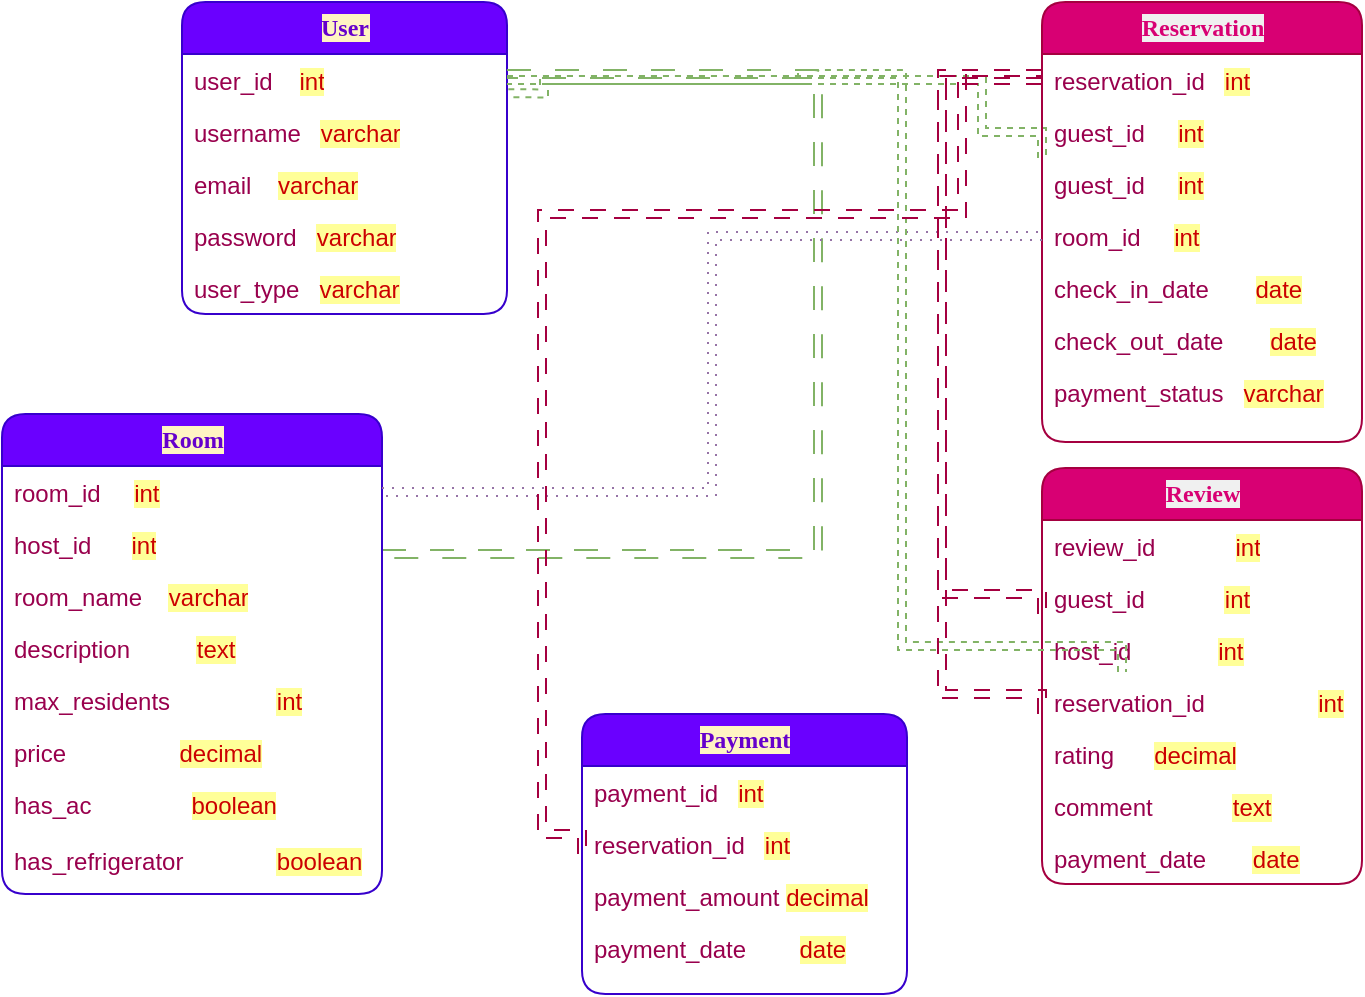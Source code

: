<mxfile version="21.3.2" type="github">
  <diagram name="Page-1" id="b520641d-4fe3-3701-9064-5fc419738815">
    <mxGraphModel dx="956" dy="509" grid="1" gridSize="10" guides="1" tooltips="1" connect="1" arrows="1" fold="1" page="1" pageScale="1" pageWidth="1100" pageHeight="850" background="none" math="0" shadow="0">
      <root>
        <mxCell id="0" />
        <mxCell id="1" parent="0" />
        <mxCell id="21ea969265ad0168-6" value="&lt;b style=&quot;background-color: rgb(255, 244, 195);&quot;&gt;&lt;font color=&quot;#6600cc&quot;&gt;User &lt;/font&gt;&lt;/b&gt;" style="swimlane;html=1;fontStyle=0;childLayout=stackLayout;horizontal=1;startSize=26;fillColor=#6a00ff;horizontalStack=0;resizeParent=1;resizeLast=0;collapsible=1;marginBottom=0;swimlaneFillColor=#ffffff;align=center;rounded=1;shadow=0;comic=0;labelBackgroundColor=none;strokeWidth=1;fontFamily=Verdana;fontSize=12;fontColor=#ffffff;strokeColor=#3700CC;" parent="1" vertex="1">
          <mxGeometry x="130" y="74" width="162.5" height="156" as="geometry">
            <mxRectangle x="160" y="74" width="70" height="30" as="alternateBounds" />
          </mxGeometry>
        </mxCell>
        <mxCell id="21ea969265ad0168-7" value="&lt;div style=&quot;text-align: right;&quot;&gt;&lt;font style=&quot;background-color: initial;&quot; color=&quot;#99004d&quot;&gt;user_id&lt;span style=&quot;white-space: pre;&quot;&gt;	&lt;/span&gt;&lt;span style=&quot;white-space: pre;&quot;&gt;	&lt;/span&gt;&lt;span style=&quot;white-space: pre;&quot;&gt;	&lt;/span&gt;&lt;span style=&quot;white-space: pre;&quot;&gt;	&lt;/span&gt;&lt;/font&gt;&lt;font style=&quot;background-color: rgb(255, 255, 153);&quot; color=&quot;#cc0000&quot;&gt;int&lt;/font&gt;&lt;/div&gt;" style="text;html=1;strokeColor=none;fillColor=none;spacingLeft=4;spacingRight=4;whiteSpace=wrap;overflow=hidden;rotatable=0;points=[[0,0.5],[1,0.5]];portConstraint=eastwest;" parent="21ea969265ad0168-6" vertex="1">
          <mxGeometry y="26" width="162.5" height="26" as="geometry" />
        </mxCell>
        <mxCell id="21ea969265ad0168-8" value="&lt;font color=&quot;#99004d&quot;&gt;username&amp;nbsp;&lt;/font&gt;&lt;span style=&quot;color: rgb(153, 0, 77); white-space: pre;&quot;&gt;	&lt;/span&gt;&lt;span style=&quot;color: rgb(153, 0, 77); white-space: pre;&quot;&gt;	&lt;/span&gt;&lt;font color=&quot;#cc0000&quot;&gt;&lt;span style=&quot;background-color: rgb(255, 255, 153);&quot;&gt;varchar&lt;/span&gt;&lt;/font&gt;" style="text;html=1;strokeColor=none;fillColor=none;spacingLeft=4;spacingRight=4;whiteSpace=wrap;overflow=hidden;rotatable=0;points=[[0,0.5],[1,0.5]];portConstraint=eastwest;" parent="21ea969265ad0168-6" vertex="1">
          <mxGeometry y="52" width="162.5" height="26" as="geometry" />
        </mxCell>
        <mxCell id="21ea969265ad0168-9" value="&lt;font color=&quot;#99004d&quot;&gt;email &lt;span style=&quot;white-space: pre;&quot;&gt;	&lt;/span&gt;&lt;span style=&quot;white-space: pre;&quot;&gt;	&lt;/span&gt;&lt;span style=&quot;white-space: pre;&quot;&gt;	&lt;/span&gt;&lt;/font&gt;&lt;font style=&quot;background-color: rgb(255, 255, 153);&quot; color=&quot;#cc0000&quot;&gt;varchar&lt;/font&gt;" style="text;html=1;strokeColor=none;fillColor=none;spacingLeft=4;spacingRight=4;whiteSpace=wrap;overflow=hidden;rotatable=0;points=[[0,0.5],[1,0.5]];portConstraint=eastwest;" parent="21ea969265ad0168-6" vertex="1">
          <mxGeometry y="78" width="162.5" height="26" as="geometry" />
        </mxCell>
        <mxCell id="WIoTZI1E3ftE0DfnmjJr-2" value="&lt;sup&gt;&lt;font style=&quot;font-size: 12px;&quot;&gt;&lt;font color=&quot;#99004d&quot;&gt;password &lt;span style=&quot;white-space: pre;&quot;&gt;	&lt;/span&gt;&lt;span style=&quot;white-space: pre;&quot;&gt;	&lt;/span&gt;&lt;/font&gt;&lt;span style=&quot;background-color: rgb(255, 255, 153);&quot;&gt;&lt;font color=&quot;#cc0000&quot;&gt;varchar&lt;/font&gt;&lt;/span&gt;&lt;/font&gt;&lt;/sup&gt;" style="text;html=1;strokeColor=none;fillColor=none;spacingLeft=4;spacingRight=4;whiteSpace=wrap;overflow=hidden;rotatable=0;points=[[0,0.5],[1,0.5]];portConstraint=eastwest;" vertex="1" parent="21ea969265ad0168-6">
          <mxGeometry y="104" width="162.5" height="26" as="geometry" />
        </mxCell>
        <mxCell id="WIoTZI1E3ftE0DfnmjJr-3" value="&lt;font color=&quot;#99004d&quot;&gt;user_type &lt;span style=&quot;white-space: pre;&quot;&gt;	&lt;/span&gt;&lt;span style=&quot;white-space: pre;&quot;&gt;	&lt;/span&gt;&lt;/font&gt;&lt;span style=&quot;background-color: rgb(255, 255, 153);&quot;&gt;&lt;font color=&quot;#cc0000&quot;&gt;varchar&lt;/font&gt;&lt;/span&gt;" style="text;html=1;strokeColor=none;fillColor=none;spacingLeft=4;spacingRight=4;whiteSpace=wrap;overflow=hidden;rotatable=0;points=[[0,0.5],[1,0.5]];portConstraint=eastwest;" vertex="1" parent="21ea969265ad0168-6">
          <mxGeometry y="130" width="162.5" height="26" as="geometry" />
        </mxCell>
        <mxCell id="21ea969265ad0168-10" value="&lt;b style=&quot;background-color: rgb(240, 240, 240);&quot;&gt;&lt;font color=&quot;#d80073&quot;&gt;Reservation&lt;/font&gt;&lt;/b&gt;" style="swimlane;html=1;fontStyle=0;childLayout=stackLayout;horizontal=1;startSize=26;fillColor=#D80073;horizontalStack=0;resizeParent=1;resizeLast=0;collapsible=1;marginBottom=0;swimlaneFillColor=#ffffff;align=center;rounded=1;shadow=0;comic=0;labelBackgroundColor=none;strokeWidth=1;fontFamily=Verdana;fontSize=12;fontColor=#ffffff;strokeColor=#A50040;" parent="1" vertex="1">
          <mxGeometry x="560" y="74" width="160" height="220" as="geometry" />
        </mxCell>
        <mxCell id="21ea969265ad0168-11" value="&lt;font color=&quot;#99004d&quot;&gt;reservation_id &lt;/font&gt;&lt;span style=&quot;color: rgb(153, 0, 77); white-space: pre;&quot;&gt;	&lt;/span&gt;&lt;span style=&quot;color: rgb(153, 0, 77); white-space: pre;&quot;&gt;	&lt;/span&gt;&lt;font style=&quot;background-color: rgb(255, 255, 153);&quot; color=&quot;#cc0000&quot;&gt;int&lt;/font&gt;" style="text;html=1;strokeColor=none;fillColor=none;spacingLeft=4;spacingRight=4;whiteSpace=wrap;overflow=hidden;rotatable=0;points=[[0,0.5],[1,0.5]];portConstraint=eastwest;" parent="21ea969265ad0168-10" vertex="1">
          <mxGeometry y="26" width="160" height="26" as="geometry" />
        </mxCell>
        <mxCell id="WIoTZI1E3ftE0DfnmjJr-33" value="&lt;font color=&quot;#99004d&quot;&gt;guest_id &lt;span style=&quot;white-space: pre;&quot;&gt;	&lt;/span&gt;&lt;span style=&quot;white-space: pre;&quot;&gt;	&lt;/span&gt;&lt;span style=&quot;white-space: pre;&quot;&gt;	&lt;/span&gt;&lt;span style=&quot;white-space: pre;&quot;&gt;	&lt;/span&gt;&lt;/font&gt;&lt;font style=&quot;background-color: rgb(255, 255, 153);&quot; color=&quot;#cc0000&quot;&gt;int&lt;/font&gt;" style="text;html=1;strokeColor=none;fillColor=none;spacingLeft=4;spacingRight=4;whiteSpace=wrap;overflow=hidden;rotatable=0;points=[[0,0.5],[1,0.5]];portConstraint=eastwest;" vertex="1" parent="21ea969265ad0168-10">
          <mxGeometry y="52" width="160" height="26" as="geometry" />
        </mxCell>
        <mxCell id="21ea969265ad0168-12" value="&lt;font color=&quot;#99004d&quot;&gt;guest_id &lt;span style=&quot;white-space: pre;&quot;&gt;	&lt;/span&gt;&lt;span style=&quot;white-space: pre;&quot;&gt;	&lt;/span&gt;&lt;span style=&quot;white-space: pre;&quot;&gt;	&lt;/span&gt;&lt;span style=&quot;white-space: pre;&quot;&gt;	&lt;/span&gt;&lt;/font&gt;&lt;font style=&quot;background-color: rgb(255, 255, 153);&quot; color=&quot;#cc0000&quot;&gt;int&lt;/font&gt;" style="text;html=1;strokeColor=none;fillColor=none;spacingLeft=4;spacingRight=4;whiteSpace=wrap;overflow=hidden;rotatable=0;points=[[0,0.5],[1,0.5]];portConstraint=eastwest;" parent="21ea969265ad0168-10" vertex="1">
          <mxGeometry y="78" width="160" height="26" as="geometry" />
        </mxCell>
        <mxCell id="21ea969265ad0168-52" value="&lt;font color=&quot;#99004d&quot;&gt;room_id &lt;span style=&quot;white-space: pre;&quot;&gt;	&lt;/span&gt;&lt;span style=&quot;white-space: pre;&quot;&gt;	&lt;/span&gt;&lt;span style=&quot;white-space: pre;&quot;&gt;	&lt;/span&gt;&lt;span style=&quot;white-space: pre;&quot;&gt;	&lt;/span&gt;&lt;/font&gt;&lt;font style=&quot;background-color: rgb(255, 255, 153);&quot; color=&quot;#cc0000&quot;&gt;int&lt;/font&gt;" style="text;html=1;strokeColor=none;fillColor=none;spacingLeft=4;spacingRight=4;whiteSpace=wrap;overflow=hidden;rotatable=0;points=[[0,0.5],[1,0.5]];portConstraint=eastwest;" parent="21ea969265ad0168-10" vertex="1">
          <mxGeometry y="104" width="160" height="26" as="geometry" />
        </mxCell>
        <mxCell id="21ea969265ad0168-13" value="&lt;font color=&quot;#99004d&quot;&gt;check_in_date &lt;span style=&quot;white-space: pre;&quot;&gt;	&lt;/span&gt;&amp;nbsp; &amp;nbsp; &amp;nbsp;&lt;/font&gt;&lt;font style=&quot;background-color: rgb(255, 255, 153);&quot; color=&quot;#cc0000&quot;&gt;date&lt;/font&gt;" style="text;html=1;strokeColor=none;fillColor=none;spacingLeft=4;spacingRight=4;whiteSpace=wrap;overflow=hidden;rotatable=0;points=[[0,0.5],[1,0.5]];portConstraint=eastwest;" parent="21ea969265ad0168-10" vertex="1">
          <mxGeometry y="130" width="160" height="26" as="geometry" />
        </mxCell>
        <mxCell id="WIoTZI1E3ftE0DfnmjJr-23" value="&lt;font color=&quot;#99004d&quot;&gt;check_out_date &lt;span style=&quot;white-space: pre;&quot;&gt;	&lt;/span&gt;&amp;nbsp; &amp;nbsp; &amp;nbsp;&lt;/font&gt;&lt;font style=&quot;background-color: rgb(255, 255, 153);&quot; color=&quot;#cc0000&quot;&gt;date&lt;/font&gt;" style="text;html=1;strokeColor=none;fillColor=none;spacingLeft=4;spacingRight=4;whiteSpace=wrap;overflow=hidden;rotatable=0;points=[[0,0.5],[1,0.5]];portConstraint=eastwest;" vertex="1" parent="21ea969265ad0168-10">
          <mxGeometry y="156" width="160" height="26" as="geometry" />
        </mxCell>
        <mxCell id="WIoTZI1E3ftE0DfnmjJr-24" value="&lt;font color=&quot;#99004d&quot;&gt;payment_status&amp;nbsp;&lt;span style=&quot;white-space: pre;&quot;&gt;	&lt;/span&gt;&amp;nbsp;&lt;/font&gt;&lt;font style=&quot;background-color: rgb(255, 255, 153);&quot; color=&quot;#cc0000&quot;&gt;varchar&lt;/font&gt;" style="text;html=1;strokeColor=none;fillColor=none;spacingLeft=4;spacingRight=4;whiteSpace=wrap;overflow=hidden;rotatable=0;points=[[0,0.5],[1,0.5]];portConstraint=eastwest;" vertex="1" parent="21ea969265ad0168-10">
          <mxGeometry y="182" width="160" height="38" as="geometry" />
        </mxCell>
        <mxCell id="21ea969265ad0168-35" style="edgeStyle=orthogonalEdgeStyle;html=1;labelBackgroundColor=none;startFill=0;endFill=1;fontFamily=Verdana;fontSize=12;shape=link;dashed=1;dashPattern=12 12;fillColor=#d5e8d4;gradientColor=#97d077;strokeColor=#82b366;" parent="1" source="WIoTZI1E3ftE0DfnmjJr-7" target="21ea969265ad0168-7" edge="1">
          <mxGeometry relative="1" as="geometry">
            <Array as="points">
              <mxPoint x="448" y="350" />
              <mxPoint x="448" y="110" />
            </Array>
            <mxPoint x="230.0" y="320" as="sourcePoint" />
          </mxGeometry>
        </mxCell>
        <mxCell id="WIoTZI1E3ftE0DfnmjJr-5" value="&lt;font color=&quot;#6600cc&quot;&gt;&lt;span style=&quot;background-color: rgb(255, 244, 195);&quot;&gt;&lt;b&gt;Room&lt;/b&gt;&lt;/span&gt;&lt;/font&gt;" style="swimlane;html=1;fontStyle=0;childLayout=stackLayout;horizontal=1;startSize=26;fillColor=#6a00ff;horizontalStack=0;resizeParent=1;resizeLast=0;collapsible=1;marginBottom=0;swimlaneFillColor=#ffffff;align=center;rounded=1;shadow=0;comic=0;labelBackgroundColor=none;strokeWidth=1;fontFamily=Verdana;fontSize=12;fontColor=#ffffff;strokeColor=#3700CC;" vertex="1" parent="1">
          <mxGeometry x="40" y="280" width="190" height="240" as="geometry">
            <mxRectangle x="160" y="74" width="70" height="30" as="alternateBounds" />
          </mxGeometry>
        </mxCell>
        <mxCell id="WIoTZI1E3ftE0DfnmjJr-6" value="&lt;div style=&quot;text-align: right;&quot;&gt;&lt;font style=&quot;background-color: initial;&quot; color=&quot;#99004d&quot;&gt;room_id&lt;span style=&quot;white-space: pre;&quot;&gt;	&lt;/span&gt;&lt;span style=&quot;white-space: pre;&quot;&gt;	&lt;/span&gt;&lt;span style=&quot;white-space: pre;&quot;&gt;	&lt;/span&gt;&lt;span style=&quot;white-space: pre;&quot;&gt;	&lt;span style=&quot;white-space: pre;&quot;&gt;	&lt;/span&gt;&lt;/span&gt;&lt;/font&gt;&lt;font style=&quot;background-color: rgb(255, 255, 153);&quot; color=&quot;#cc0000&quot;&gt;int&lt;/font&gt;&lt;/div&gt;" style="text;html=1;strokeColor=none;fillColor=none;spacingLeft=4;spacingRight=4;whiteSpace=wrap;overflow=hidden;rotatable=0;points=[[0,0.5],[1,0.5]];portConstraint=eastwest;" vertex="1" parent="WIoTZI1E3ftE0DfnmjJr-5">
          <mxGeometry y="26" width="190" height="26" as="geometry" />
        </mxCell>
        <mxCell id="WIoTZI1E3ftE0DfnmjJr-7" value="&lt;font color=&quot;#99004d&quot;&gt;host_id&amp;nbsp;&lt;/font&gt;&lt;span style=&quot;color: rgb(153, 0, 77); white-space: pre;&quot;&gt;	&lt;/span&gt;&lt;span style=&quot;white-space: pre;&quot;&gt;&lt;font color=&quot;#99004d&quot;&gt;	&lt;/font&gt;&lt;span style=&quot;color: rgb(153, 0, 77); white-space: pre;&quot;&gt;	&lt;span style=&quot;white-space: pre;&quot;&gt;	&lt;/span&gt;&lt;span style=&quot;white-space: pre;&quot;&gt;	&lt;/span&gt;&lt;/span&gt;&lt;font color=&quot;#cc0000&quot;&gt;&lt;span style=&quot;background-color: rgb(255, 255, 153);&quot;&gt;int&lt;/span&gt;&lt;/font&gt;&lt;/span&gt;" style="text;html=1;strokeColor=none;fillColor=none;spacingLeft=4;spacingRight=4;whiteSpace=wrap;overflow=hidden;rotatable=0;points=[[0,0.5],[1,0.5]];portConstraint=eastwest;" vertex="1" parent="WIoTZI1E3ftE0DfnmjJr-5">
          <mxGeometry y="52" width="190" height="26" as="geometry" />
        </mxCell>
        <mxCell id="WIoTZI1E3ftE0DfnmjJr-8" value="&lt;font color=&quot;#99004d&quot;&gt; room_name&lt;span style=&quot;white-space: pre;&quot;&gt;&amp;nbsp;&lt;span style=&quot;white-space: pre;&quot;&gt;	&lt;/span&gt;&lt;span style=&quot;white-space: pre;&quot;&gt;	&lt;/span&gt;&lt;span style=&quot;white-space: pre;&quot;&gt;	&lt;/span&gt;&lt;/span&gt;&lt;/font&gt;&lt;font style=&quot;background-color: rgb(255, 255, 153);&quot; color=&quot;#cc0000&quot;&gt;varchar&lt;/font&gt;" style="text;html=1;strokeColor=none;fillColor=none;spacingLeft=4;spacingRight=4;whiteSpace=wrap;overflow=hidden;rotatable=0;points=[[0,0.5],[1,0.5]];portConstraint=eastwest;" vertex="1" parent="WIoTZI1E3ftE0DfnmjJr-5">
          <mxGeometry y="78" width="190" height="26" as="geometry" />
        </mxCell>
        <mxCell id="WIoTZI1E3ftE0DfnmjJr-9" value="&lt;div style=&quot;text-align: center;&quot;&gt;&lt;sup style=&quot;&quot;&gt;&lt;font style=&quot;font-size: 12px;&quot;&gt;&lt;font color=&quot;#99004d&quot; style=&quot;background-color: rgb(255, 255, 255);&quot;&gt;description&amp;nbsp;&lt;span style=&quot;white-space: pre;&quot;&gt;	&lt;/span&gt;&lt;span style=&quot;white-space: pre;&quot;&gt;	&lt;/span&gt;&lt;span style=&quot;white-space: pre;&quot;&gt;	&lt;/span&gt;&amp;nbsp; &amp;nbsp; &amp;nbsp;&amp;nbsp;&lt;/font&gt;&lt;font style=&quot;background-color: rgb(255, 255, 153);&quot; color=&quot;#cc0000&quot;&gt;text&lt;/font&gt;&lt;/font&gt;&lt;/sup&gt;&lt;/div&gt;" style="text;html=1;strokeColor=none;fillColor=none;spacingLeft=4;spacingRight=4;whiteSpace=wrap;overflow=hidden;rotatable=0;points=[[0,0.5],[1,0.5]];portConstraint=eastwest;" vertex="1" parent="WIoTZI1E3ftE0DfnmjJr-5">
          <mxGeometry y="104" width="190" height="26" as="geometry" />
        </mxCell>
        <mxCell id="WIoTZI1E3ftE0DfnmjJr-10" value="&lt;font color=&quot;#99004d&quot;&gt;max_residents &amp;nbsp;&lt;span style=&quot;white-space: pre;&quot;&gt;&amp;nbsp;&amp;nbsp;&amp;nbsp;&amp;nbsp;&lt;/span&gt;&lt;/font&gt;&lt;span style=&quot;&quot;&gt;&lt;font color=&quot;#99004d&quot;&gt;&lt;span style=&quot;white-space: pre;&quot;&gt;&amp;nbsp;&amp;nbsp;&amp;nbsp;&amp;nbsp;&lt;/span&gt;&lt;span style=&quot;white-space: pre;&quot;&gt;&amp;nbsp;&amp;nbsp;&amp;nbsp;&amp;nbsp;&lt;span style=&quot;white-space: pre;&quot;&gt;	&lt;/span&gt;&lt;span style=&quot;white-space: pre;&quot;&gt;	&lt;/span&gt;&lt;/span&gt;&lt;/font&gt;&lt;font color=&quot;#cc0000&quot;&gt;&lt;span style=&quot;background-color: rgb(255, 255, 153);&quot;&gt;int&lt;/span&gt;&lt;/font&gt;&lt;/span&gt;" style="text;html=1;strokeColor=none;fillColor=none;spacingLeft=4;spacingRight=4;whiteSpace=wrap;overflow=hidden;rotatable=0;points=[[0,0.5],[1,0.5]];portConstraint=eastwest;" vertex="1" parent="WIoTZI1E3ftE0DfnmjJr-5">
          <mxGeometry y="130" width="190" height="26" as="geometry" />
        </mxCell>
        <mxCell id="WIoTZI1E3ftE0DfnmjJr-11" value="&lt;font color=&quot;#99004d&quot;&gt;price &amp;nbsp;&lt;/font&gt;&lt;span style=&quot;color: rgb(153, 0, 77);&quot;&gt;&lt;span style=&quot;white-space: pre;&quot;&gt;&amp;nbsp;&amp;nbsp;&amp;nbsp;&amp;nbsp;&lt;/span&gt;&lt;/span&gt;&lt;span style=&quot;color: rgb(153, 0, 77); white-space: pre;&quot;&gt;&amp;nbsp;&amp;nbsp;&amp;nbsp;&amp;nbsp;&lt;/span&gt;&lt;span style=&quot;white-space: pre;&quot;&gt;&lt;font color=&quot;#99004d&quot;&gt;&amp;nbsp;&amp;nbsp;&amp;nbsp;&amp;nbsp;&lt;span style=&quot;white-space: pre;&quot;&gt;	&lt;/span&gt;&lt;span style=&quot;white-space: pre;&quot;&gt;	&lt;/span&gt;&lt;span style=&quot;white-space: pre;&quot;&gt;	&lt;/span&gt;&lt;/font&gt;&lt;font color=&quot;#cc0000&quot;&gt;&lt;span style=&quot;background-color: rgb(255, 255, 153);&quot;&gt;decimal&lt;/span&gt;&lt;/font&gt;&lt;/span&gt;" style="text;html=1;strokeColor=none;fillColor=none;spacingLeft=4;spacingRight=4;whiteSpace=wrap;overflow=hidden;rotatable=0;points=[[0,0.5],[1,0.5]];portConstraint=eastwest;" vertex="1" parent="WIoTZI1E3ftE0DfnmjJr-5">
          <mxGeometry y="156" width="190" height="26" as="geometry" />
        </mxCell>
        <mxCell id="WIoTZI1E3ftE0DfnmjJr-12" value="&lt;font color=&quot;#99004d&quot;&gt;has_ac&amp;nbsp;&lt;/font&gt;&lt;span style=&quot;color: rgb(153, 0, 77);&quot;&gt;&lt;span style=&quot;white-space: pre;&quot;&gt;&amp;nbsp;&amp;nbsp;&amp;nbsp;&amp;nbsp;&lt;/span&gt;&lt;/span&gt;&lt;span style=&quot;color: rgb(153, 0, 77); white-space: pre;&quot;&gt;&amp;nbsp;&amp;nbsp;&amp;nbsp;&amp;nbsp;&lt;/span&gt;&lt;span style=&quot;white-space: pre;&quot;&gt;&lt;font color=&quot;#99004d&quot;&gt;&amp;nbsp;&amp;nbsp;&amp;nbsp;&amp;nbsp;&lt;/font&gt;&lt;span style=&quot;color: rgb(153, 0, 77); white-space: pre;&quot;&gt;	&lt;/span&gt;&lt;span style=&quot;color: rgb(153, 0, 77); white-space: pre;&quot;&gt;	&lt;/span&gt;&lt;font color=&quot;#cc0000&quot;&gt;&lt;span style=&quot;background-color: rgb(255, 255, 153);&quot;&gt;boolean&lt;/span&gt;&lt;/font&gt;&lt;/span&gt;" style="text;html=1;strokeColor=none;fillColor=none;spacingLeft=4;spacingRight=4;whiteSpace=wrap;overflow=hidden;rotatable=0;points=[[0,0.5],[1,0.5]];portConstraint=eastwest;" vertex="1" parent="WIoTZI1E3ftE0DfnmjJr-5">
          <mxGeometry y="182" width="190" height="28" as="geometry" />
        </mxCell>
        <mxCell id="WIoTZI1E3ftE0DfnmjJr-13" value="&lt;font color=&quot;#99004d&quot;&gt;has_refrigerator&amp;nbsp;&lt;/font&gt;&lt;span style=&quot;color: rgb(153, 0, 77);&quot;&gt;&lt;span style=&quot;white-space: pre;&quot;&gt;&amp;nbsp;&amp;nbsp;&amp;nbsp;&amp;nbsp;&lt;/span&gt;&lt;/span&gt;&lt;span style=&quot;color: rgb(153, 0, 77); white-space: pre;&quot;&gt;&amp;nbsp;&amp;nbsp;&amp;nbsp;&amp;nbsp;&lt;/span&gt;&lt;span style=&quot;white-space: pre;&quot;&gt;&lt;font color=&quot;#99004d&quot;&gt;&amp;nbsp;&amp;nbsp;&amp;nbsp;&amp;nbsp;&lt;/font&gt;&lt;span style=&quot;color: rgb(153, 0, 77); white-space: pre;&quot;&gt;	&lt;/span&gt;&lt;font color=&quot;#cc0000&quot;&gt;&lt;span style=&quot;background-color: rgb(255, 255, 153);&quot;&gt;boolean&lt;/span&gt;&lt;/font&gt;&lt;/span&gt;" style="text;html=1;strokeColor=none;fillColor=none;spacingLeft=4;spacingRight=4;whiteSpace=wrap;overflow=hidden;rotatable=0;points=[[0,0.5],[1,0.5]];portConstraint=eastwest;" vertex="1" parent="WIoTZI1E3ftE0DfnmjJr-5">
          <mxGeometry y="210" width="190" height="28" as="geometry" />
        </mxCell>
        <mxCell id="WIoTZI1E3ftE0DfnmjJr-21" style="edgeStyle=orthogonalEdgeStyle;rounded=0;orthogonalLoop=1;jettySize=auto;html=1;entryX=1;entryY=0.5;entryDx=0;entryDy=0;shape=link;dashed=1;fillColor=#d5e8d4;strokeColor=#82b366;gradientColor=#97d077;" edge="1" parent="1" source="21ea969265ad0168-12" target="21ea969265ad0168-7">
          <mxGeometry relative="1" as="geometry">
            <Array as="points">
              <mxPoint x="560" y="139" />
              <mxPoint x="530" y="139" />
              <mxPoint x="530" y="113" />
            </Array>
          </mxGeometry>
        </mxCell>
        <mxCell id="WIoTZI1E3ftE0DfnmjJr-22" style="edgeStyle=orthogonalEdgeStyle;rounded=0;orthogonalLoop=1;jettySize=auto;html=1;dashed=1;dashPattern=1 4;shape=link;fillColor=#e1d5e7;strokeColor=#9673a6;" edge="1" parent="1" source="21ea969265ad0168-52" target="WIoTZI1E3ftE0DfnmjJr-6">
          <mxGeometry relative="1" as="geometry" />
        </mxCell>
        <mxCell id="WIoTZI1E3ftE0DfnmjJr-25" value="&lt;b style=&quot;background-color: rgb(240, 240, 240);&quot;&gt;&lt;font color=&quot;#d80073&quot;&gt;Review&lt;/font&gt;&lt;/b&gt;" style="swimlane;html=1;fontStyle=0;childLayout=stackLayout;horizontal=1;startSize=26;fillColor=#D80073;horizontalStack=0;resizeParent=1;resizeLast=0;collapsible=1;marginBottom=0;swimlaneFillColor=#ffffff;align=center;rounded=1;shadow=0;comic=0;labelBackgroundColor=none;strokeWidth=1;fontFamily=Verdana;fontSize=12;fontColor=#ffffff;strokeColor=#A50040;" vertex="1" parent="1">
          <mxGeometry x="560" y="307" width="160" height="208" as="geometry" />
        </mxCell>
        <mxCell id="WIoTZI1E3ftE0DfnmjJr-26" value="&lt;font color=&quot;#99004d&quot;&gt;review_id &amp;nbsp;&lt;span style=&quot;white-space: pre;&quot;&gt;&amp;nbsp;&amp;nbsp;&amp;nbsp;&amp;nbsp;&lt;/span&gt;&lt;span style=&quot;white-space: pre;&quot;&gt;&amp;nbsp;&amp;nbsp;&amp;nbsp;&amp;nbsp;&lt;span style=&quot;white-space: pre;&quot;&gt;	&lt;/span&gt;&lt;span style=&quot;white-space: pre;&quot;&gt;	&lt;/span&gt;&lt;/span&gt;&lt;/font&gt;&lt;font style=&quot;background-color: rgb(255, 255, 153);&quot; color=&quot;#cc0000&quot;&gt;int&lt;/font&gt;" style="text;html=1;strokeColor=none;fillColor=none;spacingLeft=4;spacingRight=4;whiteSpace=wrap;overflow=hidden;rotatable=0;points=[[0,0.5],[1,0.5]];portConstraint=eastwest;" vertex="1" parent="WIoTZI1E3ftE0DfnmjJr-25">
          <mxGeometry y="26" width="160" height="26" as="geometry" />
        </mxCell>
        <mxCell id="WIoTZI1E3ftE0DfnmjJr-41" value="&lt;font color=&quot;#99004d&quot;&gt;guest_id &amp;nbsp;&lt;span style=&quot;white-space: pre;&quot;&gt;&amp;nbsp;&amp;nbsp;&amp;nbsp;&amp;nbsp;&lt;/span&gt;&lt;span style=&quot;white-space: pre;&quot;&gt;&amp;nbsp;&amp;nbsp;&amp;nbsp;&amp;nbsp;&lt;span style=&quot;white-space: pre;&quot;&gt;	&lt;/span&gt;&lt;span style=&quot;white-space: pre;&quot;&gt;	&lt;/span&gt;&lt;/span&gt;&lt;/font&gt;&lt;font style=&quot;background-color: rgb(255, 255, 153);&quot; color=&quot;#cc0000&quot;&gt;int&lt;/font&gt;" style="text;html=1;strokeColor=none;fillColor=none;spacingLeft=4;spacingRight=4;whiteSpace=wrap;overflow=hidden;rotatable=0;points=[[0,0.5],[1,0.5]];portConstraint=eastwest;" vertex="1" parent="WIoTZI1E3ftE0DfnmjJr-25">
          <mxGeometry y="52" width="160" height="26" as="geometry" />
        </mxCell>
        <mxCell id="WIoTZI1E3ftE0DfnmjJr-42" value="&lt;font color=&quot;#99004d&quot;&gt;host_id &amp;nbsp;&lt;span style=&quot;white-space: pre;&quot;&gt;&amp;nbsp;&amp;nbsp;&amp;nbsp;&amp;nbsp;&lt;/span&gt;&lt;span style=&quot;white-space: pre;&quot;&gt;&amp;nbsp;&amp;nbsp;&amp;nbsp;&amp;nbsp;&lt;span style=&quot;white-space: pre;&quot;&gt;	&lt;/span&gt;&lt;span style=&quot;white-space: pre;&quot;&gt;	&lt;span style=&quot;white-space: pre;&quot;&gt;	&lt;/span&gt;&lt;/span&gt;&lt;/span&gt;&lt;/font&gt;&lt;font style=&quot;background-color: rgb(255, 255, 153);&quot; color=&quot;#cc0000&quot;&gt;int&lt;/font&gt;" style="text;html=1;strokeColor=none;fillColor=none;spacingLeft=4;spacingRight=4;whiteSpace=wrap;overflow=hidden;rotatable=0;points=[[0,0.5],[1,0.5]];portConstraint=eastwest;" vertex="1" parent="WIoTZI1E3ftE0DfnmjJr-25">
          <mxGeometry y="78" width="160" height="26" as="geometry" />
        </mxCell>
        <mxCell id="WIoTZI1E3ftE0DfnmjJr-27" value="&lt;font color=&quot;#99004d&quot;&gt;reservation_id &lt;span style=&quot;&quot;&gt;&lt;span style=&quot;white-space: pre;&quot;&gt;&amp;nbsp;&amp;nbsp;&amp;nbsp;&amp;nbsp;&lt;/span&gt;&lt;/span&gt;&lt;span style=&quot;&quot;&gt;&lt;span style=&quot;white-space: pre;&quot;&gt;&amp;nbsp;&amp;nbsp;&amp;nbsp;&amp;nbsp;&lt;/span&gt;&lt;/span&gt;&lt;span style=&quot;&quot;&gt;&lt;span style=&quot;white-space: pre;&quot;&gt;&amp;nbsp;&amp;nbsp;&amp;nbsp;&amp;nbsp;&lt;/span&gt;&lt;/span&gt;&lt;span style=&quot;&quot;&gt;&lt;span style=&quot;white-space: pre;&quot;&gt;&amp;nbsp;&amp;nbsp;&amp;nbsp;&amp;nbsp;&lt;/span&gt;&lt;/span&gt;&lt;/font&gt;&lt;font style=&quot;background-color: rgb(255, 255, 153);&quot; color=&quot;#cc0000&quot;&gt;int&lt;/font&gt;" style="text;html=1;strokeColor=none;fillColor=none;spacingLeft=4;spacingRight=4;whiteSpace=wrap;overflow=hidden;rotatable=0;points=[[0,0.5],[1,0.5]];portConstraint=eastwest;" vertex="1" parent="WIoTZI1E3ftE0DfnmjJr-25">
          <mxGeometry y="104" width="160" height="26" as="geometry" />
        </mxCell>
        <mxCell id="WIoTZI1E3ftE0DfnmjJr-28" value="&lt;span style=&quot;color: rgb(153, 0, 77);&quot;&gt;&lt;span style=&quot;&quot;&gt;rating&amp;nbsp; &amp;nbsp;&lt;span style=&quot;white-space: pre;&quot;&gt;	&lt;/span&gt;&lt;span style=&quot;white-space: pre;&quot;&gt;	&lt;/span&gt;&lt;span style=&quot;white-space: pre;&quot;&gt;	&lt;/span&gt;&lt;/span&gt;&lt;/span&gt;&lt;font color=&quot;#cc0000&quot;&gt;&lt;span style=&quot;background-color: rgb(255, 255, 153);&quot;&gt;decimal&lt;/span&gt;&lt;/font&gt;" style="text;html=1;strokeColor=none;fillColor=none;spacingLeft=4;spacingRight=4;whiteSpace=wrap;overflow=hidden;rotatable=0;points=[[0,0.5],[1,0.5]];portConstraint=eastwest;" vertex="1" parent="WIoTZI1E3ftE0DfnmjJr-25">
          <mxGeometry y="130" width="160" height="26" as="geometry" />
        </mxCell>
        <mxCell id="WIoTZI1E3ftE0DfnmjJr-40" value="&lt;font color=&quot;#99004d&quot;&gt;comment&amp;nbsp;&amp;nbsp; &amp;nbsp;&lt;span style=&quot;white-space: pre;&quot;&gt;	&lt;/span&gt;&lt;span style=&quot;white-space: pre;&quot;&gt;	&lt;/span&gt;&amp;nbsp; &amp;nbsp; &amp;nbsp; &lt;/font&gt;&lt;font color=&quot;#cc0000&quot;&gt;&lt;span style=&quot;background-color: rgb(255, 255, 153);&quot;&gt;text&lt;/span&gt;&lt;/font&gt;" style="text;html=1;strokeColor=none;fillColor=none;spacingLeft=4;spacingRight=4;whiteSpace=wrap;overflow=hidden;rotatable=0;points=[[0,0.5],[1,0.5]];portConstraint=eastwest;" vertex="1" parent="WIoTZI1E3ftE0DfnmjJr-25">
          <mxGeometry y="156" width="160" height="26" as="geometry" />
        </mxCell>
        <mxCell id="WIoTZI1E3ftE0DfnmjJr-29" value="&lt;font color=&quot;#99004d&quot;&gt;payment_date&amp;nbsp;&lt;span style=&quot;white-space: pre;&quot;&gt;	&lt;/span&gt;&amp;nbsp; &amp;nbsp; &amp;nbsp;&lt;/font&gt;&lt;font style=&quot;background-color: rgb(255, 255, 153);&quot; color=&quot;#cc0000&quot;&gt;date&lt;/font&gt;" style="text;html=1;strokeColor=none;fillColor=none;spacingLeft=4;spacingRight=4;whiteSpace=wrap;overflow=hidden;rotatable=0;points=[[0,0.5],[1,0.5]];portConstraint=eastwest;" vertex="1" parent="WIoTZI1E3ftE0DfnmjJr-25">
          <mxGeometry y="182" width="160" height="26" as="geometry" />
        </mxCell>
        <mxCell id="WIoTZI1E3ftE0DfnmjJr-32" style="edgeStyle=orthogonalEdgeStyle;rounded=0;orthogonalLoop=1;jettySize=auto;html=1;shape=link;dashed=1;dashPattern=8 8;width=4;fillColor=#d80073;strokeColor=#A50040;" edge="1" parent="1" target="21ea969265ad0168-11">
          <mxGeometry relative="1" as="geometry">
            <mxPoint x="560" y="380" as="sourcePoint" />
            <mxPoint x="490" y="130" as="targetPoint" />
            <Array as="points">
              <mxPoint x="560" y="370" />
              <mxPoint x="510" y="370" />
              <mxPoint x="510" y="113" />
            </Array>
          </mxGeometry>
        </mxCell>
        <mxCell id="WIoTZI1E3ftE0DfnmjJr-34" value="&lt;b style=&quot;background-color: rgb(255, 244, 195);&quot;&gt;&lt;font color=&quot;#6600cc&quot;&gt;Payment&lt;/font&gt;&lt;/b&gt;" style="swimlane;html=1;fontStyle=0;childLayout=stackLayout;horizontal=1;startSize=26;fillColor=#6a00ff;horizontalStack=0;resizeParent=1;resizeLast=0;collapsible=1;marginBottom=0;swimlaneFillColor=#ffffff;align=center;rounded=1;shadow=0;comic=0;labelBackgroundColor=none;strokeWidth=1;fontFamily=Verdana;fontSize=12;fontColor=#ffffff;strokeColor=#3700CC;" vertex="1" parent="1">
          <mxGeometry x="330" y="430" width="162.5" height="140" as="geometry">
            <mxRectangle x="160" y="74" width="70" height="30" as="alternateBounds" />
          </mxGeometry>
        </mxCell>
        <mxCell id="WIoTZI1E3ftE0DfnmjJr-35" value="&lt;div style=&quot;text-align: right;&quot;&gt;&lt;font style=&quot;background-color: initial;&quot; color=&quot;#99004d&quot;&gt;payment_id&lt;span style=&quot;white-space: pre;&quot;&gt;	&lt;/span&gt;&lt;span style=&quot;white-space: pre;&quot;&gt;	&lt;/span&gt;&lt;span style=&quot;white-space: pre;&quot;&gt;	&lt;/span&gt;&lt;/font&gt;&lt;font style=&quot;background-color: rgb(255, 255, 153);&quot; color=&quot;#cc0000&quot;&gt;int&lt;/font&gt;&lt;/div&gt;" style="text;html=1;strokeColor=none;fillColor=none;spacingLeft=4;spacingRight=4;whiteSpace=wrap;overflow=hidden;rotatable=0;points=[[0,0.5],[1,0.5]];portConstraint=eastwest;" vertex="1" parent="WIoTZI1E3ftE0DfnmjJr-34">
          <mxGeometry y="26" width="162.5" height="26" as="geometry" />
        </mxCell>
        <mxCell id="WIoTZI1E3ftE0DfnmjJr-36" value="&lt;font color=&quot;#99004d&quot;&gt;reservation_id&amp;nbsp;&lt;/font&gt;&lt;span style=&quot;color: rgb(153, 0, 77); white-space: pre;&quot;&gt;	&lt;span style=&quot;white-space: pre;&quot;&gt;	&lt;/span&gt;&lt;/span&gt;&lt;font color=&quot;#cc0000&quot;&gt;&lt;span style=&quot;background-color: rgb(255, 255, 153);&quot;&gt;int&lt;/span&gt;&lt;/font&gt;" style="text;html=1;strokeColor=none;fillColor=none;spacingLeft=4;spacingRight=4;whiteSpace=wrap;overflow=hidden;rotatable=0;points=[[0,0.5],[1,0.5]];portConstraint=eastwest;" vertex="1" parent="WIoTZI1E3ftE0DfnmjJr-34">
          <mxGeometry y="52" width="162.5" height="26" as="geometry" />
        </mxCell>
        <mxCell id="WIoTZI1E3ftE0DfnmjJr-37" value="&lt;font color=&quot;#99004d&quot;&gt;payment_amount&lt;/font&gt;&lt;span style=&quot;color: rgb(153, 0, 77); white-space: pre;&quot;&gt;	&lt;/span&gt;&lt;font color=&quot;#cc0000&quot;&gt;&lt;span style=&quot;background-color: rgb(255, 255, 153);&quot;&gt;decimal&lt;/span&gt;&lt;/font&gt;" style="text;html=1;strokeColor=none;fillColor=none;spacingLeft=4;spacingRight=4;whiteSpace=wrap;overflow=hidden;rotatable=0;points=[[0,0.5],[1,0.5]];portConstraint=eastwest;" vertex="1" parent="WIoTZI1E3ftE0DfnmjJr-34">
          <mxGeometry y="78" width="162.5" height="26" as="geometry" />
        </mxCell>
        <mxCell id="WIoTZI1E3ftE0DfnmjJr-38" value="&lt;sup&gt;&lt;font style=&quot;font-size: 12px;&quot;&gt;&lt;font color=&quot;#99004d&quot;&gt;payment_date&amp;nbsp;&lt;/font&gt;&lt;span style=&quot;color: rgb(153, 0, 77); white-space: pre;&quot;&gt;	&lt;/span&gt;&lt;font color=&quot;#99004d&quot;&gt;&lt;span style=&quot;white-space: pre;&quot;&gt;&amp;nbsp;     &lt;/span&gt;&lt;/font&gt;&lt;font color=&quot;#cc0000&quot;&gt;&lt;span style=&quot;background-color: rgb(255, 255, 153);&quot;&gt;date&lt;/span&gt;&lt;/font&gt;&lt;/font&gt;&lt;/sup&gt;" style="text;html=1;strokeColor=none;fillColor=none;spacingLeft=4;spacingRight=4;whiteSpace=wrap;overflow=hidden;rotatable=0;points=[[0,0.5],[1,0.5]];portConstraint=eastwest;" vertex="1" parent="WIoTZI1E3ftE0DfnmjJr-34">
          <mxGeometry y="104" width="162.5" height="26" as="geometry" />
        </mxCell>
        <mxCell id="WIoTZI1E3ftE0DfnmjJr-44" style="edgeStyle=orthogonalEdgeStyle;rounded=0;orthogonalLoop=1;jettySize=auto;html=1;shape=link;dashed=1;entryX=1.004;entryY=0.756;entryDx=0;entryDy=0;entryPerimeter=0;fillColor=#d5e8d4;gradientColor=#97d077;strokeColor=#82b366;" edge="1" parent="1" target="21ea969265ad0168-7">
          <mxGeometry relative="1" as="geometry">
            <mxPoint x="600" y="409" as="sourcePoint" />
            <mxPoint x="440" y="170" as="targetPoint" />
            <Array as="points">
              <mxPoint x="600" y="396" />
              <mxPoint x="490" y="396" />
              <mxPoint x="490" y="110" />
              <mxPoint x="440" y="110" />
              <mxPoint x="440" y="113" />
              <mxPoint x="311" y="113" />
            </Array>
          </mxGeometry>
        </mxCell>
        <mxCell id="WIoTZI1E3ftE0DfnmjJr-45" style="edgeStyle=orthogonalEdgeStyle;rounded=0;orthogonalLoop=1;jettySize=auto;html=1;shape=link;dashed=1;dashPattern=8 8;width=4;fillColor=#d80073;strokeColor=#A50040;" edge="1" parent="1" target="21ea969265ad0168-11">
          <mxGeometry relative="1" as="geometry">
            <mxPoint x="560" y="430" as="sourcePoint" />
            <mxPoint x="560" y="163" as="targetPoint" />
            <Array as="points">
              <mxPoint x="560" y="420" />
              <mxPoint x="510" y="420" />
              <mxPoint x="510" y="110" />
            </Array>
          </mxGeometry>
        </mxCell>
        <mxCell id="WIoTZI1E3ftE0DfnmjJr-46" style="edgeStyle=orthogonalEdgeStyle;rounded=0;orthogonalLoop=1;jettySize=auto;html=1;shape=link;dashed=1;dashPattern=8 8;width=4;fillColor=#d80073;strokeColor=#A50040;" edge="1" parent="1">
          <mxGeometry relative="1" as="geometry">
            <mxPoint x="330" y="500" as="sourcePoint" />
            <mxPoint x="520" y="110" as="targetPoint" />
            <Array as="points">
              <mxPoint x="330" y="490" />
              <mxPoint x="310" y="490" />
              <mxPoint x="310" y="180" />
              <mxPoint x="520" y="180" />
            </Array>
          </mxGeometry>
        </mxCell>
      </root>
    </mxGraphModel>
  </diagram>
</mxfile>
